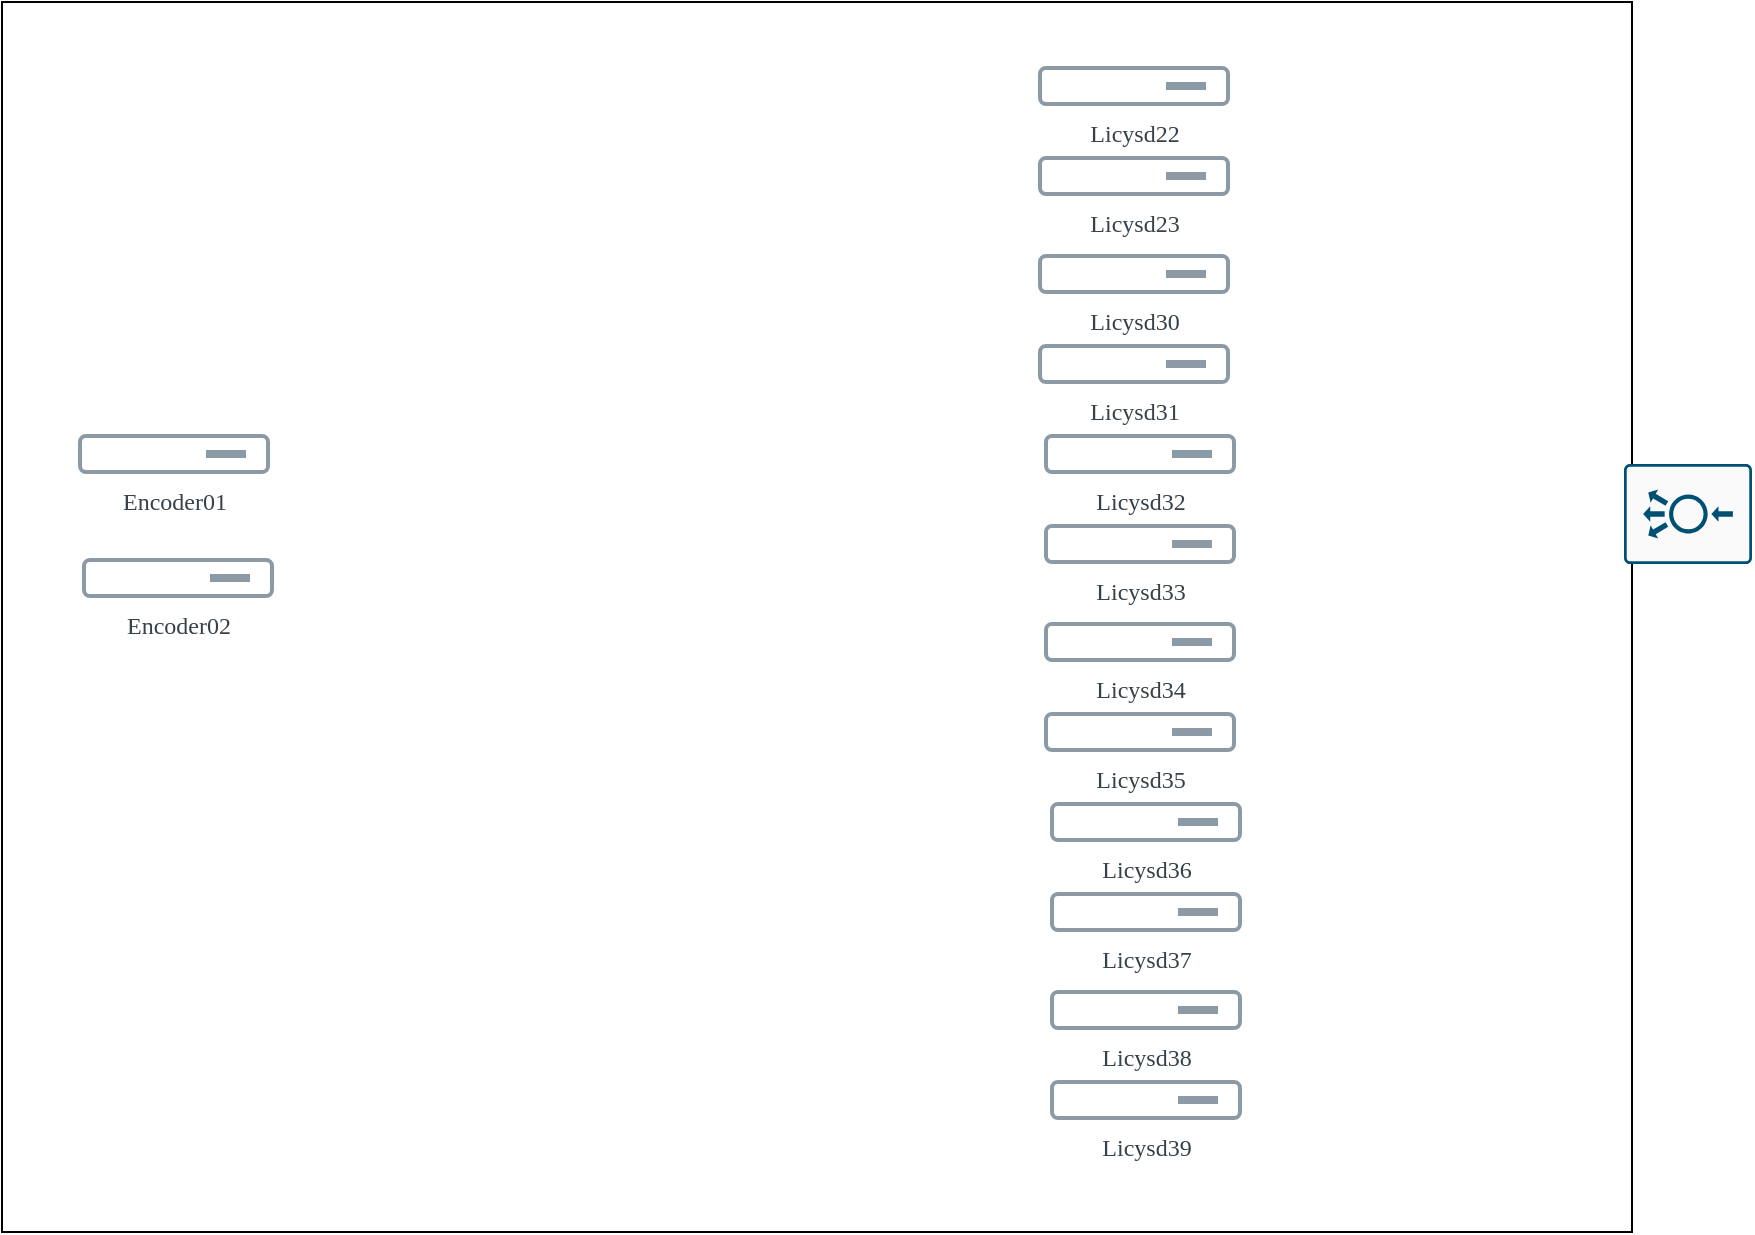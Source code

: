 <mxfile version="24.7.17">
  <diagram name="Page-1" id="91Ch4HtAB-noTLvR4pms">
    <mxGraphModel dx="2022" dy="1291" grid="0" gridSize="10" guides="1" tooltips="1" connect="1" arrows="1" fold="1" page="0" pageScale="1" pageWidth="1169" pageHeight="827" math="0" shadow="0">
      <root>
        <mxCell id="0" />
        <mxCell id="1" parent="0" />
        <mxCell id="73N0LT-Jw0ejLf9RvANC-20" value="" style="rounded=0;whiteSpace=wrap;html=1;fontFamily=Architects Daughter;fontSource=https%3A%2F%2Ffonts.googleapis.com%2Fcss%3Ffamily%3DArchitects%2BDaughter;" vertex="1" parent="1">
          <mxGeometry x="-397" y="-115" width="815" height="615" as="geometry" />
        </mxCell>
        <mxCell id="73N0LT-Jw0ejLf9RvANC-1" value="&lt;font face=&quot;Verdana&quot;&gt;Encoder01&lt;/font&gt;" style="image;aspect=fixed;perimeter=ellipsePerimeter;html=1;align=center;fontSize=12;verticalAlign=top;fontColor=#364149;shadow=0;dashed=0;image=img/lib/cumulus/server_bare_metal.svg;fontFamily=Architects Daughter;fontSource=https%3A%2F%2Ffonts.googleapis.com%2Fcss%3Ffamily%3DArchitects%2BDaughter;" vertex="1" parent="1">
          <mxGeometry x="-359" y="101" width="96" height="20" as="geometry" />
        </mxCell>
        <mxCell id="73N0LT-Jw0ejLf9RvANC-2" value="&lt;font face=&quot;Verdana&quot;&gt;Encoder02&lt;/font&gt;" style="image;aspect=fixed;perimeter=ellipsePerimeter;html=1;align=center;fontSize=12;verticalAlign=top;fontColor=#364149;shadow=0;dashed=0;image=img/lib/cumulus/server_bare_metal.svg;fontFamily=Architects Daughter;fontSource=https://fonts.googleapis.com/css?family=Architects+Daughter;" vertex="1" parent="1">
          <mxGeometry x="-357" y="163" width="96" height="20" as="geometry" />
        </mxCell>
        <mxCell id="73N0LT-Jw0ejLf9RvANC-4" value="&lt;font face=&quot;Verdana&quot;&gt;Licysd22&lt;/font&gt;" style="image;aspect=fixed;perimeter=ellipsePerimeter;html=1;align=center;fontSize=12;verticalAlign=top;fontColor=#364149;shadow=0;dashed=0;image=img/lib/cumulus/server_bare_metal.svg;fontFamily=Architects Daughter;fontSource=https%3A%2F%2Ffonts.googleapis.com%2Fcss%3Ffamily%3DArchitects%2BDaughter;" vertex="1" parent="1">
          <mxGeometry x="121" y="-83" width="96" height="20" as="geometry" />
        </mxCell>
        <mxCell id="73N0LT-Jw0ejLf9RvANC-5" value="&lt;font face=&quot;Verdana&quot;&gt;Licysd23&lt;/font&gt;" style="image;aspect=fixed;perimeter=ellipsePerimeter;html=1;align=center;fontSize=12;verticalAlign=top;fontColor=#364149;shadow=0;dashed=0;image=img/lib/cumulus/server_bare_metal.svg;fontFamily=Architects Daughter;fontSource=https%3A%2F%2Ffonts.googleapis.com%2Fcss%3Ffamily%3DArchitects%2BDaughter;" vertex="1" parent="1">
          <mxGeometry x="121" y="-38" width="96" height="20" as="geometry" />
        </mxCell>
        <mxCell id="73N0LT-Jw0ejLf9RvANC-6" value="&lt;font face=&quot;Verdana&quot;&gt;Licysd30&lt;/font&gt;" style="image;aspect=fixed;perimeter=ellipsePerimeter;html=1;align=center;fontSize=12;verticalAlign=top;fontColor=#364149;shadow=0;dashed=0;image=img/lib/cumulus/server_bare_metal.svg;fontFamily=Architects Daughter;fontSource=https://fonts.googleapis.com/css?family=Architects+Daughter;" vertex="1" parent="1">
          <mxGeometry x="121" y="11" width="96" height="20" as="geometry" />
        </mxCell>
        <mxCell id="73N0LT-Jw0ejLf9RvANC-7" value="&lt;font face=&quot;Verdana&quot;&gt;Licysd31&lt;/font&gt;" style="image;aspect=fixed;perimeter=ellipsePerimeter;html=1;align=center;fontSize=12;verticalAlign=top;fontColor=#364149;shadow=0;dashed=0;image=img/lib/cumulus/server_bare_metal.svg;fontFamily=Architects Daughter;fontSource=https://fonts.googleapis.com/css?family=Architects+Daughter;" vertex="1" parent="1">
          <mxGeometry x="121" y="56" width="96" height="20" as="geometry" />
        </mxCell>
        <mxCell id="73N0LT-Jw0ejLf9RvANC-8" value="&lt;font face=&quot;Verdana&quot;&gt;Licysd32&lt;/font&gt;" style="image;aspect=fixed;perimeter=ellipsePerimeter;html=1;align=center;fontSize=12;verticalAlign=top;fontColor=#364149;shadow=0;dashed=0;image=img/lib/cumulus/server_bare_metal.svg;fontFamily=Architects Daughter;fontSource=https://fonts.googleapis.com/css?family=Architects+Daughter;" vertex="1" parent="1">
          <mxGeometry x="124" y="101" width="96" height="20" as="geometry" />
        </mxCell>
        <mxCell id="73N0LT-Jw0ejLf9RvANC-9" value="&lt;font face=&quot;Verdana&quot;&gt;Licysd33&lt;/font&gt;" style="image;aspect=fixed;perimeter=ellipsePerimeter;html=1;align=center;fontSize=12;verticalAlign=top;fontColor=#364149;shadow=0;dashed=0;image=img/lib/cumulus/server_bare_metal.svg;fontFamily=Architects Daughter;fontSource=https://fonts.googleapis.com/css?family=Architects+Daughter;" vertex="1" parent="1">
          <mxGeometry x="124" y="146" width="96" height="20" as="geometry" />
        </mxCell>
        <mxCell id="73N0LT-Jw0ejLf9RvANC-10" value="&lt;font face=&quot;Verdana&quot;&gt;Licysd34&lt;/font&gt;" style="image;aspect=fixed;perimeter=ellipsePerimeter;html=1;align=center;fontSize=12;verticalAlign=top;fontColor=#364149;shadow=0;dashed=0;image=img/lib/cumulus/server_bare_metal.svg;fontFamily=Architects Daughter;fontSource=https://fonts.googleapis.com/css?family=Architects+Daughter;" vertex="1" parent="1">
          <mxGeometry x="124" y="195" width="96" height="20" as="geometry" />
        </mxCell>
        <mxCell id="73N0LT-Jw0ejLf9RvANC-11" value="&lt;font face=&quot;Verdana&quot;&gt;Licysd35&lt;/font&gt;" style="image;aspect=fixed;perimeter=ellipsePerimeter;html=1;align=center;fontSize=12;verticalAlign=top;fontColor=#364149;shadow=0;dashed=0;image=img/lib/cumulus/server_bare_metal.svg;fontFamily=Architects Daughter;fontSource=https://fonts.googleapis.com/css?family=Architects+Daughter;" vertex="1" parent="1">
          <mxGeometry x="124" y="240" width="96" height="20" as="geometry" />
        </mxCell>
        <mxCell id="73N0LT-Jw0ejLf9RvANC-12" value="&lt;font face=&quot;Verdana&quot;&gt;Licysd36&lt;/font&gt;" style="image;aspect=fixed;perimeter=ellipsePerimeter;html=1;align=center;fontSize=12;verticalAlign=top;fontColor=#364149;shadow=0;dashed=0;image=img/lib/cumulus/server_bare_metal.svg;fontFamily=Architects Daughter;fontSource=https://fonts.googleapis.com/css?family=Architects+Daughter;" vertex="1" parent="1">
          <mxGeometry x="127" y="285" width="96" height="20" as="geometry" />
        </mxCell>
        <mxCell id="73N0LT-Jw0ejLf9RvANC-13" value="&lt;font face=&quot;Verdana&quot;&gt;Licysd37&lt;/font&gt;" style="image;aspect=fixed;perimeter=ellipsePerimeter;html=1;align=center;fontSize=12;verticalAlign=top;fontColor=#364149;shadow=0;dashed=0;image=img/lib/cumulus/server_bare_metal.svg;fontFamily=Architects Daughter;fontSource=https://fonts.googleapis.com/css?family=Architects+Daughter;" vertex="1" parent="1">
          <mxGeometry x="127" y="330" width="96" height="20" as="geometry" />
        </mxCell>
        <mxCell id="73N0LT-Jw0ejLf9RvANC-14" value="&lt;font face=&quot;Verdana&quot;&gt;Licysd38&lt;/font&gt;" style="image;aspect=fixed;perimeter=ellipsePerimeter;html=1;align=center;fontSize=12;verticalAlign=top;fontColor=#364149;shadow=0;dashed=0;image=img/lib/cumulus/server_bare_metal.svg;fontFamily=Architects Daughter;fontSource=https://fonts.googleapis.com/css?family=Architects+Daughter;" vertex="1" parent="1">
          <mxGeometry x="127" y="379" width="96" height="20" as="geometry" />
        </mxCell>
        <mxCell id="73N0LT-Jw0ejLf9RvANC-15" value="&lt;font face=&quot;Verdana&quot;&gt;Licysd39&lt;/font&gt;" style="image;aspect=fixed;perimeter=ellipsePerimeter;html=1;align=center;fontSize=12;verticalAlign=top;fontColor=#364149;shadow=0;dashed=0;image=img/lib/cumulus/server_bare_metal.svg;fontFamily=Architects Daughter;fontSource=https://fonts.googleapis.com/css?family=Architects+Daughter;" vertex="1" parent="1">
          <mxGeometry x="127" y="424" width="96" height="20" as="geometry" />
        </mxCell>
        <mxCell id="73N0LT-Jw0ejLf9RvANC-19" value="" style="sketch=0;points=[[0.015,0.015,0],[0.985,0.015,0],[0.985,0.985,0],[0.015,0.985,0],[0.25,0,0],[0.5,0,0],[0.75,0,0],[1,0.25,0],[1,0.5,0],[1,0.75,0],[0.75,1,0],[0.5,1,0],[0.25,1,0],[0,0.75,0],[0,0.5,0],[0,0.25,0]];verticalLabelPosition=bottom;html=1;verticalAlign=top;aspect=fixed;align=center;pointerEvents=1;shape=mxgraph.cisco19.rect;prIcon=load_balancer;fillColor=#FAFAFA;strokeColor=#005073;fontFamily=Architects Daughter;fontSource=https%3A%2F%2Ffonts.googleapis.com%2Fcss%3Ffamily%3DArchitects%2BDaughter;rotation=-180;" vertex="1" parent="1">
          <mxGeometry x="414" y="116" width="64" height="50" as="geometry" />
        </mxCell>
      </root>
    </mxGraphModel>
  </diagram>
</mxfile>
